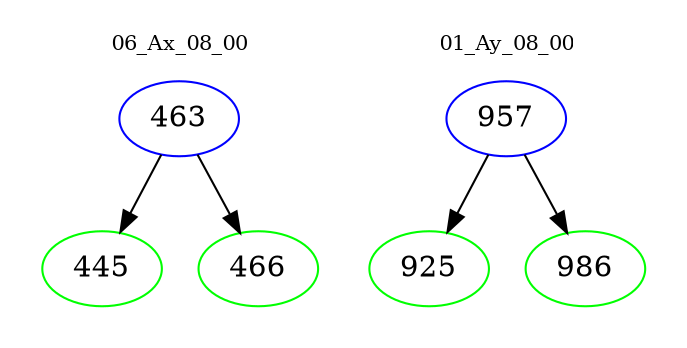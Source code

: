 digraph{
subgraph cluster_0 {
color = white
label = "06_Ax_08_00";
fontsize=10;
T0_463 [label="463", color="blue"]
T0_463 -> T0_445 [color="black"]
T0_445 [label="445", color="green"]
T0_463 -> T0_466 [color="black"]
T0_466 [label="466", color="green"]
}
subgraph cluster_1 {
color = white
label = "01_Ay_08_00";
fontsize=10;
T1_957 [label="957", color="blue"]
T1_957 -> T1_925 [color="black"]
T1_925 [label="925", color="green"]
T1_957 -> T1_986 [color="black"]
T1_986 [label="986", color="green"]
}
}
